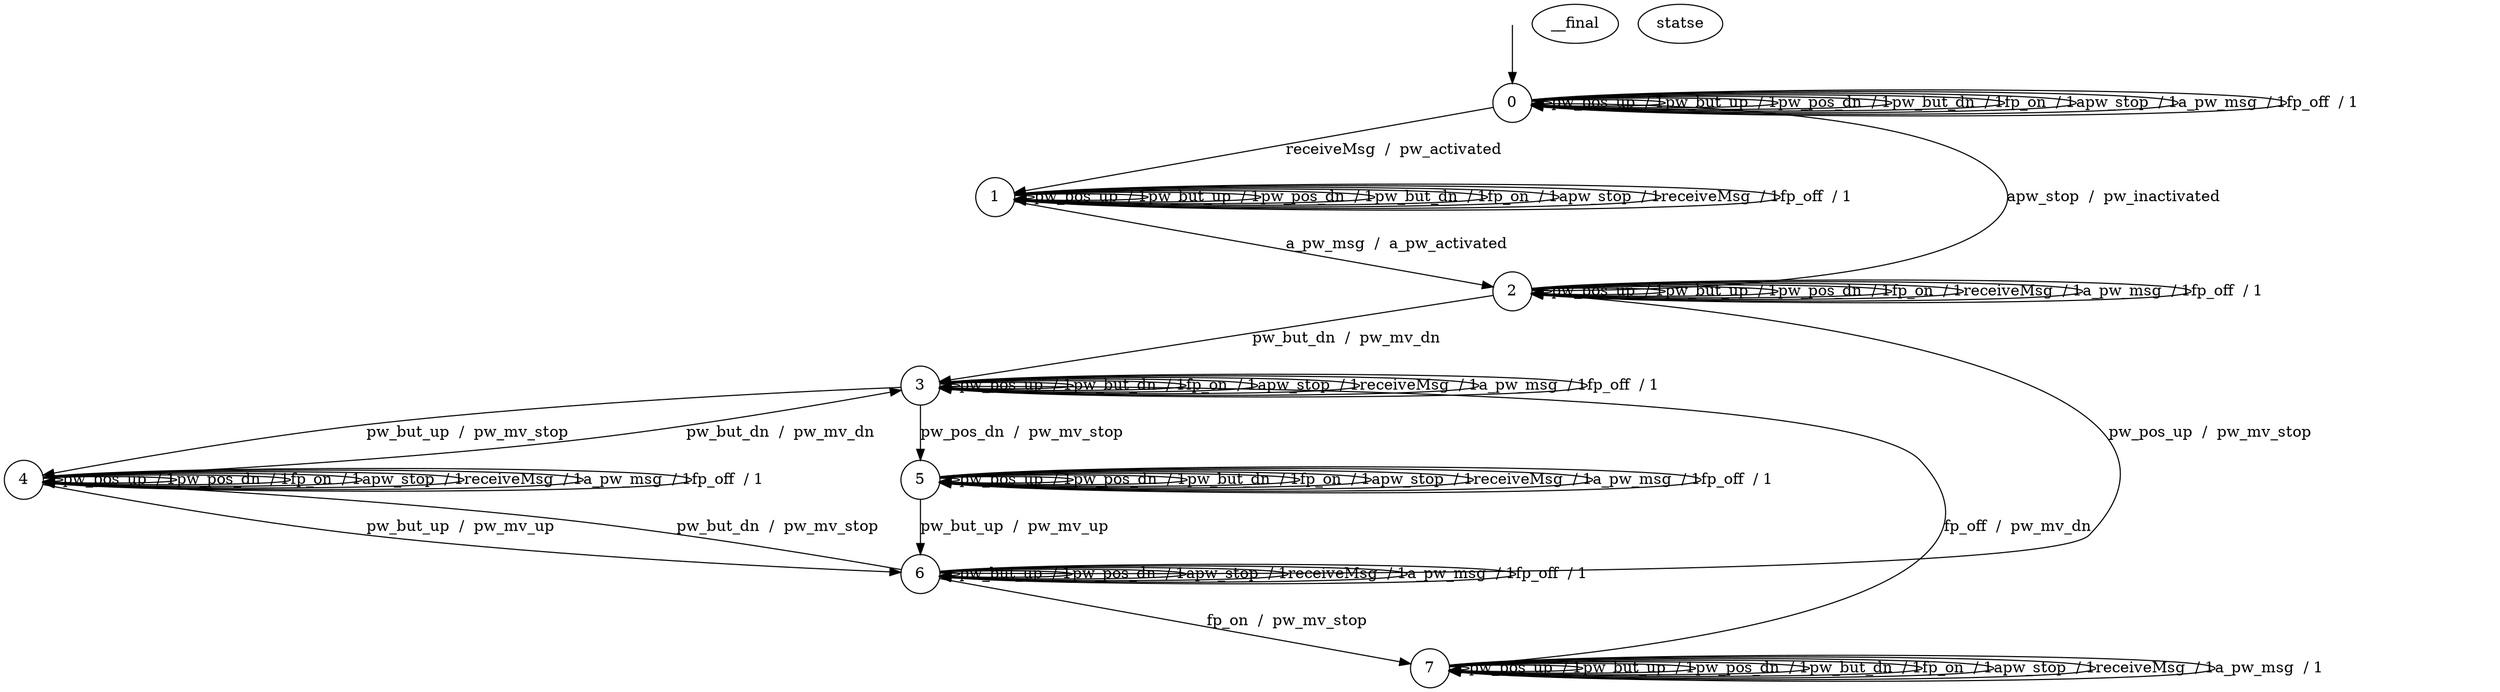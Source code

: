 digraph g {

	s0 [shape="circle" label="0"];
	s1 [shape="circle" label="1"];
	s2 [shape="circle" label="2"];
	s3 [shape="circle" label="3"];
	s4 [shape="circle" label="4"];
	s5 [shape="circle" label="5"];
	s6 [shape="circle" label="6"];
	s7 [shape="circle" label="7"];
	s0 -> s0 [label="pw_pos_up  / 1"];
	s0 -> s0 [label="pw_but_up  / 1"];
	s0 -> s0 [label="pw_pos_dn  / 1"];
	s0 -> s0 [label="pw_but_dn  / 1"];
	s0 -> s0 [label="fp_on  / 1"];
	s0 -> s0 [label="apw_stop  / 1"];
	s0 -> s1 [label="receiveMsg  /  pw_activated"];
	s0 -> s0 [label="a_pw_msg  / 1"];
	s0 -> s0 [label="fp_off  / 1"];
	s1 -> s1 [label="pw_pos_up  / 1"];
	s1 -> s1 [label="pw_but_up  / 1"];
	s1 -> s1 [label="pw_pos_dn  / 1"];
	s1 -> s1 [label="pw_but_dn  / 1"];
	s1 -> s1 [label="fp_on  / 1"];
	s1 -> s1 [label="apw_stop  / 1"];
	s1 -> s1 [label="receiveMsg  / 1"];
	s1 -> s2 [label="a_pw_msg  /  a_pw_activated"];
	s1 -> s1 [label="fp_off  / 1"];
	s2 -> s2 [label="pw_pos_up  / 1"];
	s2 -> s2 [label="pw_but_up  / 1"];
	s2 -> s2 [label="pw_pos_dn  / 1"];
	s2 -> s3 [label="pw_but_dn  /  pw_mv_dn"];
	s2 -> s2 [label="fp_on  / 1"];
	s2 -> s0 [label="apw_stop  /  pw_inactivated"];
	s2 -> s2 [label="receiveMsg  / 1"];
	s2 -> s2 [label="a_pw_msg  / 1"];
	s2 -> s2 [label="fp_off  / 1"];
	s3 -> s3 [label="pw_pos_up  / 1"];
	s3 -> s4 [label="pw_but_up  /  pw_mv_stop"];
	s3 -> s5 [label="pw_pos_dn  /  pw_mv_stop"];
	s3 -> s3 [label="pw_but_dn  / 1"];
	s3 -> s3 [label="fp_on  / 1"];
	s3 -> s3 [label="apw_stop  / 1"];
	s3 -> s3 [label="receiveMsg  / 1"];
	s3 -> s3 [label="a_pw_msg  / 1"];
	s3 -> s3 [label="fp_off  / 1"];
	s4 -> s4 [label="pw_pos_up  / 1"];
	s4 -> s6 [label="pw_but_up  /  pw_mv_up"];
	s4 -> s4 [label="pw_pos_dn  / 1"];
	s4 -> s3 [label="pw_but_dn  /  pw_mv_dn"];
	s4 -> s4 [label="fp_on  / 1"];
	s4 -> s4 [label="apw_stop  / 1"];
	s4 -> s4 [label="receiveMsg  / 1"];
	s4 -> s4 [label="a_pw_msg  / 1"];
	s4 -> s4 [label="fp_off  / 1"];
	s5 -> s5 [label="pw_pos_up  / 1"];
	s5 -> s6 [label="pw_but_up  /  pw_mv_up"];
	s5 -> s5 [label="pw_pos_dn  / 1"];
	s5 -> s5 [label="pw_but_dn  / 1"];
	s5 -> s5 [label="fp_on  / 1"];
	s5 -> s5 [label="apw_stop  / 1"];
	s5 -> s5 [label="receiveMsg  / 1"];
	s5 -> s5 [label="a_pw_msg  / 1"];
	s5 -> s5 [label="fp_off  / 1"];
	s6 -> s2 [label="pw_pos_up  /  pw_mv_stop"];
	s6 -> s6 [label="pw_but_up  / 1"];
	s6 -> s6 [label="pw_pos_dn  / 1"];
	s6 -> s4 [label="pw_but_dn  /  pw_mv_stop"];
	s6 -> s7 [label="fp_on  /  pw_mv_stop"];
	s6 -> s6 [label="apw_stop  / 1"];
	s6 -> s6 [label="receiveMsg  / 1"];
	s6 -> s6 [label="a_pw_msg  / 1"];
	s6 -> s6 [label="fp_off  / 1"];
	s7 -> s7 [label="pw_pos_up  / 1"];
	s7 -> s7 [label="pw_but_up  / 1"];
	s7 -> s7 [label="pw_pos_dn  / 1"];
	s7 -> s7 [label="pw_but_dn  / 1"];
	s7 -> s7 [label="fp_on  / 1"];
	s7 -> s7 [label="apw_stop  / 1"];
	s7 -> s7 [label="receiveMsg  / 1"];
	s7 -> s7 [label="a_pw_msg  / 1"];
	s7 -> s3 [label="fp_off  /  pw_mv_dn"];

__start0 [label="" shape="none" width="0" height="0"];
__start0 -> s0;
__final statse{
    s2
    s3
}

}
